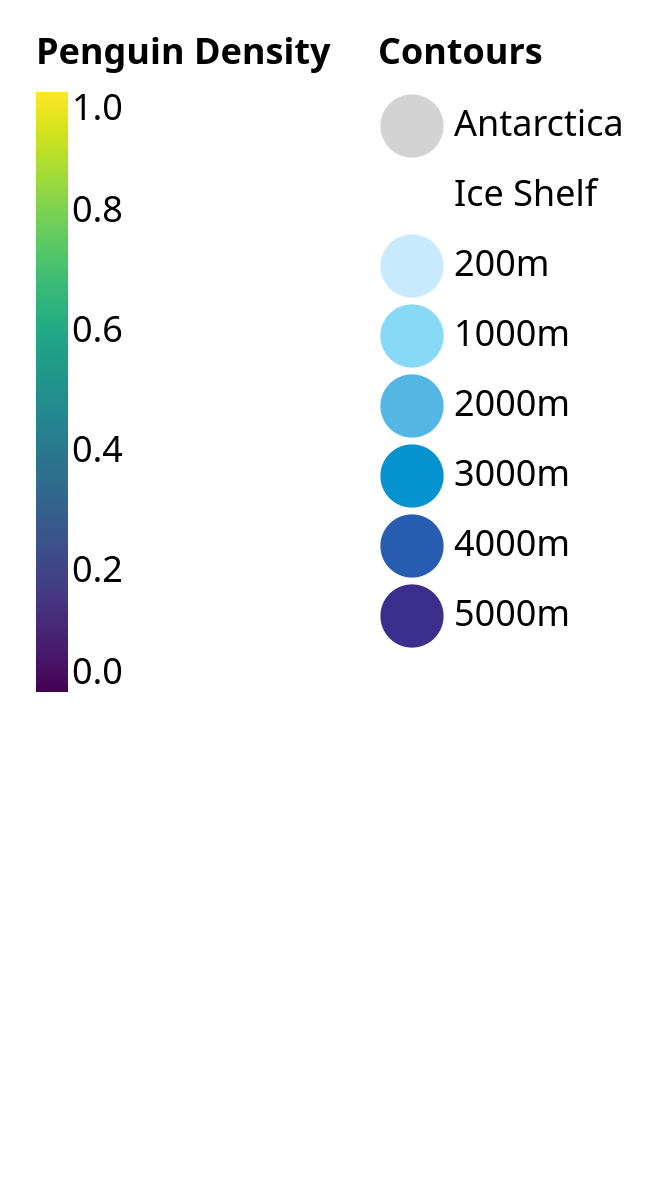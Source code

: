 {
    "$schema": "https://vega.github.io/schema/vega/v5.json",
    "description": "Main penguin location heatmap legend",
    "width": 330,
    "height": 600,
    "autosize": "none",  
    "scales": [
      {
        "name": "color",
        "type": "linear",
        "zero": true,
        "domain": [0, 1],
        "range": {"scheme": "viridis"}
      },
      {
        "name": "levels",
        "type": "ordinal",
        "domain": ["Antarctica", "Ice Shelf", "200m", "1000m", "2000m", "3000m", "4000m", "5000m"],
        "range": ["lightgray", "white", "#C8EAFD", "#88D9F6", "#54B6E4", "#0492D0", "#285CB0", "#3C2E8C"]
      }
    ],
    "legends": [
      {
        "type": "gradient",
        "fill": "color",
        "orient": "top-left",
        "title": "Penguin Density",
        "titleFontSize": 18,
        "titlePadding": 10,
        "labelFontSize": 18,
        "gradientLength": {"signal": "height / 2"}
      },
      {
        "type": "symbol",
        "fill": "levels",
        "orient": "top-right",
        "title": "Contours",
        "titleFontSize": 18,
        "titlePadding": 10,
        "symbolSize": 1000,
        "labelFontSize": 18
      }
    ]
  }